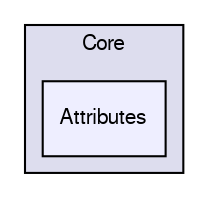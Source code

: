 digraph "Attributes" {
  compound=true
  node [ fontsize="10", fontname="FreeSans"];
  edge [ labelfontsize="10", labelfontname="FreeSans"];
  subgraph clusterdir_5b6211afa08574edfdef5e5759cbd503 {
    graph [ bgcolor="#ddddee", pencolor="black", label="Core" fontname="FreeSans", fontsize="10", URL="dir_5b6211afa08574edfdef5e5759cbd503.html"]
  dir_879a2f8d4e0e71add11e3312adb6b172 [shape=box, label="Attributes", style="filled", fillcolor="#eeeeff", pencolor="black", URL="dir_879a2f8d4e0e71add11e3312adb6b172.html"];
  }
}
